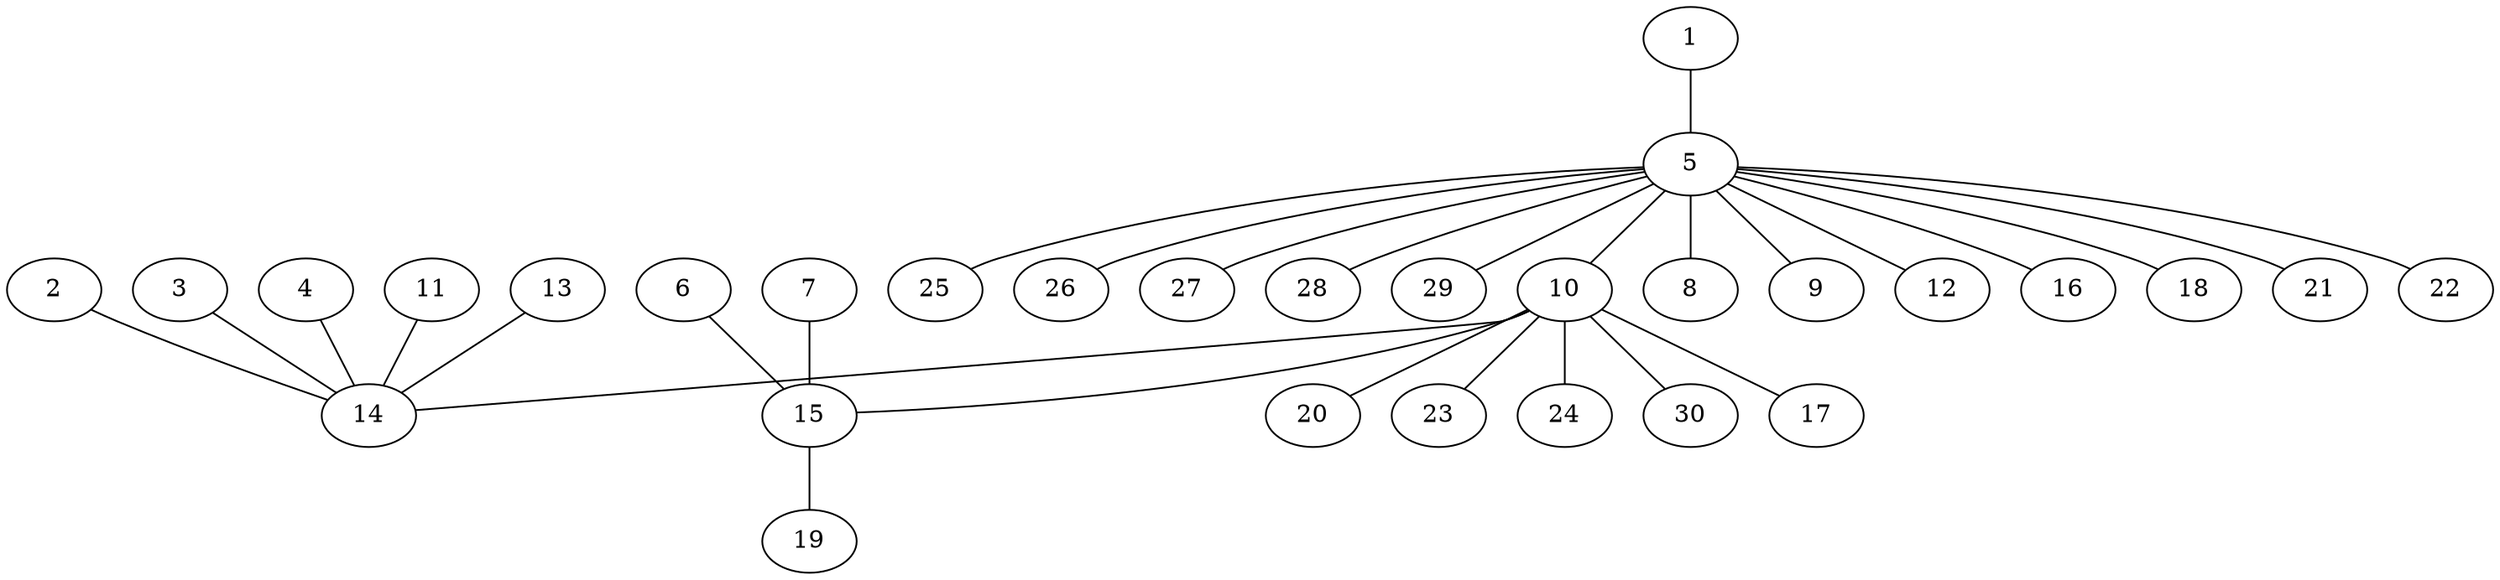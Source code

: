 graph x {
5 -- 10
10 -- 14
10 -- 15
10 -- 17
10 -- 20
10 -- 23
10 -- 24
10 -- 30
1 -- 5
5 -- 8
5 -- 9
5 -- 12
5 -- 16
5 -- 18
5 -- 21
5 -- 22
5 -- 25
5 -- 26
5 -- 27
5 -- 28
5 -- 29
2 -- 14
3 -- 14
4 -- 14
11 -- 14
13 -- 14
6 -- 15
7 -- 15
15 -- 19
}